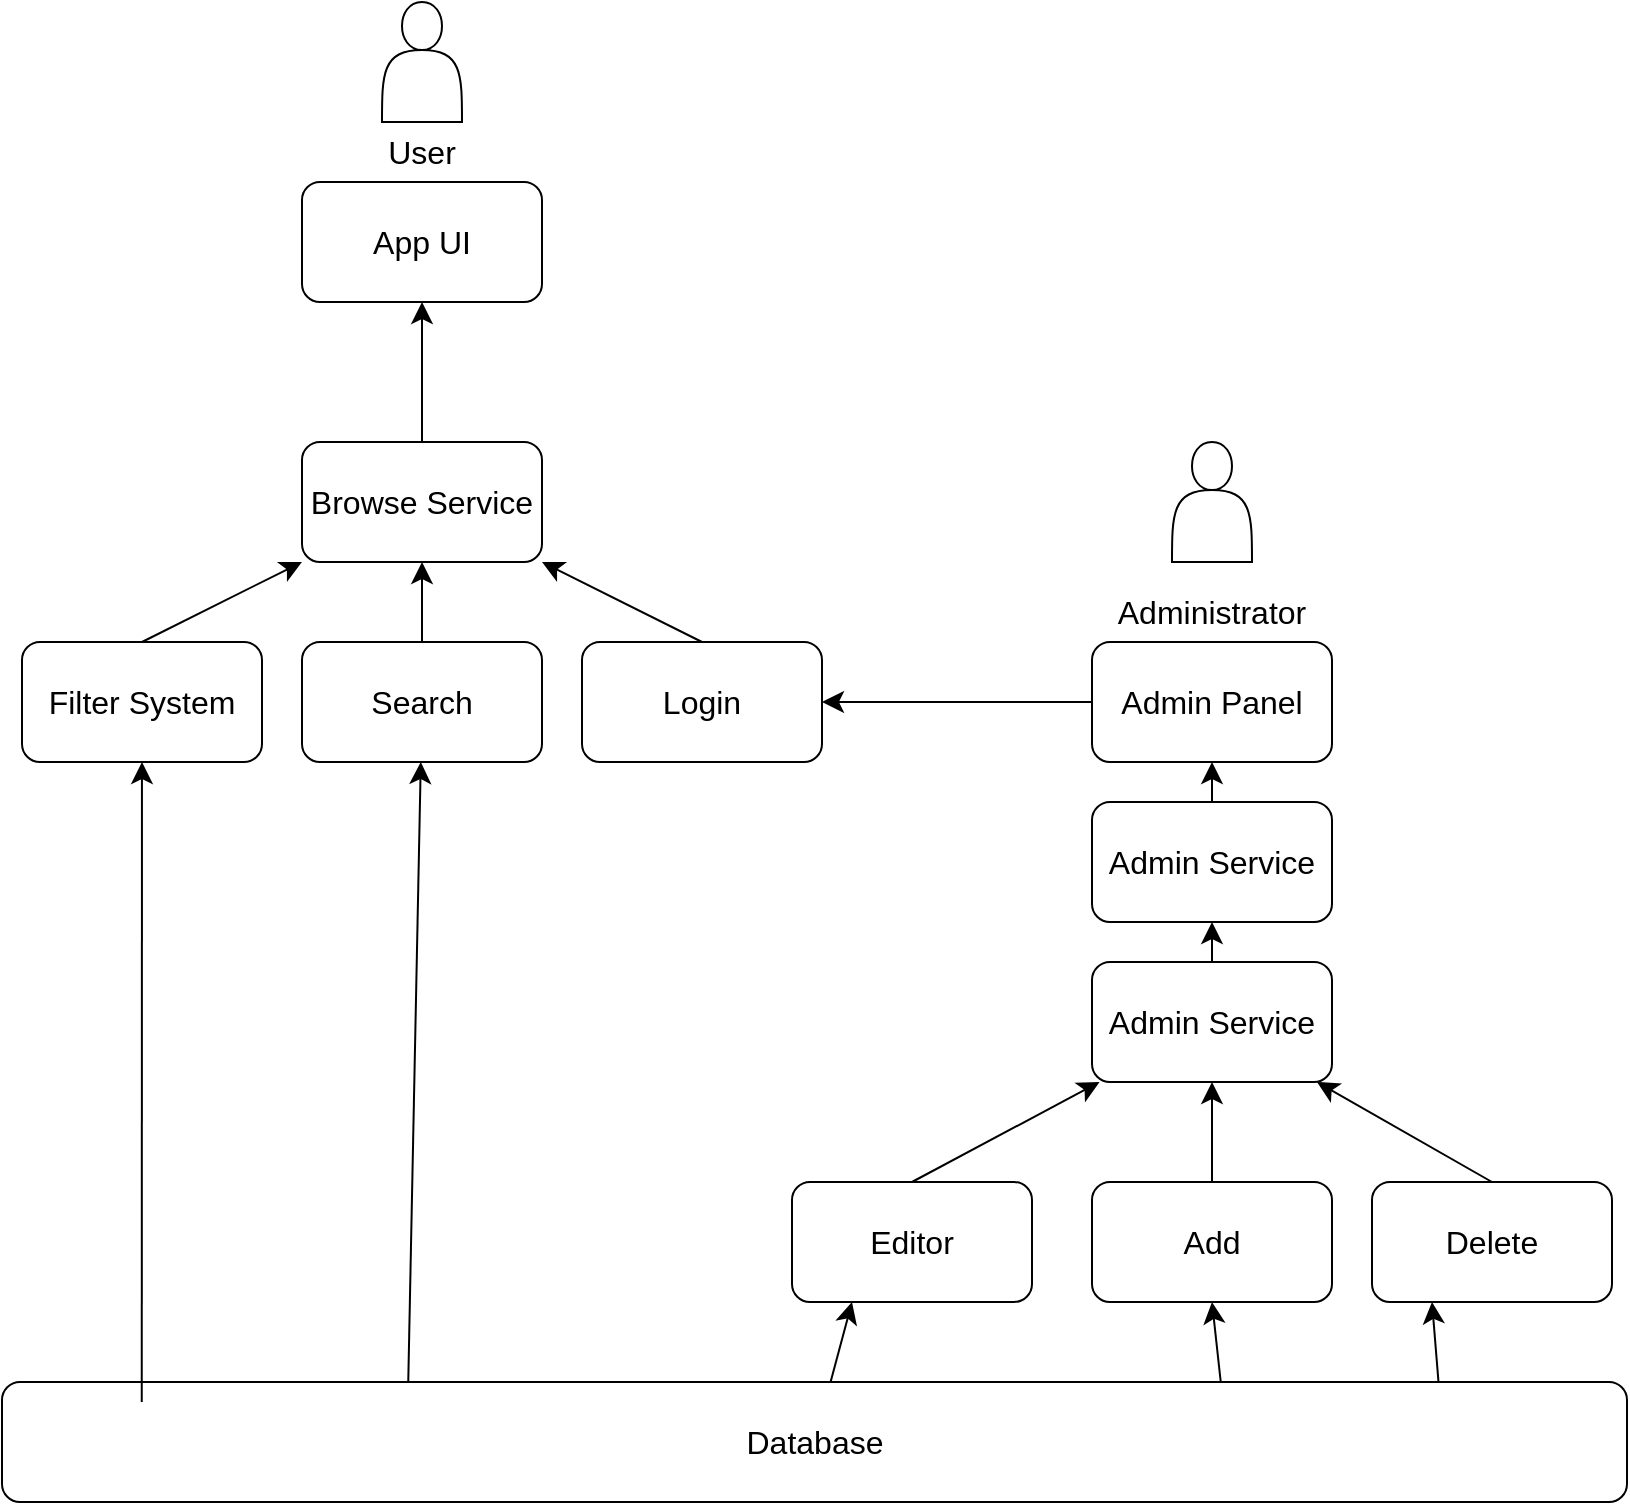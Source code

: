 <mxfile version="22.1.5" type="github">
  <diagram id="C5RBs43oDa-KdzZeNtuy" name="Page-1">
    <mxGraphModel dx="1295" dy="1416" grid="1" gridSize="10" guides="1" tooltips="1" connect="1" arrows="1" fold="1" page="1" pageScale="1" pageWidth="827" pageHeight="1169" math="0" shadow="0">
      <root>
        <mxCell id="WIyWlLk6GJQsqaUBKTNV-0" />
        <mxCell id="WIyWlLk6GJQsqaUBKTNV-1" parent="WIyWlLk6GJQsqaUBKTNV-0" />
        <mxCell id="qgeLAfWknjctyuqNF3rM-0" value="App UI" style="rounded=1;whiteSpace=wrap;html=1;fontSize=16;" vertex="1" parent="WIyWlLk6GJQsqaUBKTNV-1">
          <mxGeometry x="180" y="190" width="120" height="60" as="geometry" />
        </mxCell>
        <mxCell id="qgeLAfWknjctyuqNF3rM-2" value="Browse Service" style="rounded=1;whiteSpace=wrap;html=1;fontSize=16;" vertex="1" parent="WIyWlLk6GJQsqaUBKTNV-1">
          <mxGeometry x="180" y="320" width="120" height="60" as="geometry" />
        </mxCell>
        <mxCell id="qgeLAfWknjctyuqNF3rM-3" value="" style="endArrow=classic;html=1;rounded=0;fontSize=12;startSize=8;endSize=8;curved=1;exitX=0.5;exitY=0;exitDx=0;exitDy=0;" edge="1" parent="WIyWlLk6GJQsqaUBKTNV-1" source="qgeLAfWknjctyuqNF3rM-2" target="qgeLAfWknjctyuqNF3rM-0">
          <mxGeometry width="50" height="50" relative="1" as="geometry">
            <mxPoint x="280" y="400" as="sourcePoint" />
            <mxPoint x="330" y="350" as="targetPoint" />
          </mxGeometry>
        </mxCell>
        <mxCell id="qgeLAfWknjctyuqNF3rM-4" value="Filter System" style="rounded=1;whiteSpace=wrap;html=1;fontSize=16;" vertex="1" parent="WIyWlLk6GJQsqaUBKTNV-1">
          <mxGeometry x="40" y="420" width="120" height="60" as="geometry" />
        </mxCell>
        <mxCell id="qgeLAfWknjctyuqNF3rM-5" value="Search" style="rounded=1;whiteSpace=wrap;html=1;fontSize=16;" vertex="1" parent="WIyWlLk6GJQsqaUBKTNV-1">
          <mxGeometry x="180" y="420" width="120" height="60" as="geometry" />
        </mxCell>
        <mxCell id="qgeLAfWknjctyuqNF3rM-6" value="Login" style="rounded=1;whiteSpace=wrap;html=1;fontSize=16;" vertex="1" parent="WIyWlLk6GJQsqaUBKTNV-1">
          <mxGeometry x="320" y="420" width="120" height="60" as="geometry" />
        </mxCell>
        <mxCell id="qgeLAfWknjctyuqNF3rM-7" value="" style="endArrow=classic;html=1;rounded=0;fontSize=12;startSize=8;endSize=8;curved=1;exitX=0.5;exitY=0;exitDx=0;exitDy=0;" edge="1" parent="WIyWlLk6GJQsqaUBKTNV-1" source="qgeLAfWknjctyuqNF3rM-4" target="qgeLAfWknjctyuqNF3rM-2">
          <mxGeometry width="50" height="50" relative="1" as="geometry">
            <mxPoint x="280" y="400" as="sourcePoint" />
            <mxPoint x="330" y="350" as="targetPoint" />
          </mxGeometry>
        </mxCell>
        <mxCell id="qgeLAfWknjctyuqNF3rM-8" value="" style="endArrow=classic;html=1;rounded=0;fontSize=12;startSize=8;endSize=8;curved=1;exitX=0.5;exitY=0;exitDx=0;exitDy=0;" edge="1" parent="WIyWlLk6GJQsqaUBKTNV-1" source="qgeLAfWknjctyuqNF3rM-5" target="qgeLAfWknjctyuqNF3rM-2">
          <mxGeometry width="50" height="50" relative="1" as="geometry">
            <mxPoint x="110" y="430" as="sourcePoint" />
            <mxPoint x="190" y="390" as="targetPoint" />
          </mxGeometry>
        </mxCell>
        <mxCell id="qgeLAfWknjctyuqNF3rM-9" value="" style="endArrow=classic;html=1;rounded=0;fontSize=12;startSize=8;endSize=8;curved=1;exitX=0.5;exitY=0;exitDx=0;exitDy=0;" edge="1" parent="WIyWlLk6GJQsqaUBKTNV-1" source="qgeLAfWknjctyuqNF3rM-6" target="qgeLAfWknjctyuqNF3rM-2">
          <mxGeometry width="50" height="50" relative="1" as="geometry">
            <mxPoint x="250" y="430" as="sourcePoint" />
            <mxPoint x="250" y="390" as="targetPoint" />
          </mxGeometry>
        </mxCell>
        <mxCell id="qgeLAfWknjctyuqNF3rM-10" value="Database" style="rounded=1;whiteSpace=wrap;html=1;fontSize=16;" vertex="1" parent="WIyWlLk6GJQsqaUBKTNV-1">
          <mxGeometry x="30" y="790" width="812.5" height="60" as="geometry" />
        </mxCell>
        <mxCell id="qgeLAfWknjctyuqNF3rM-11" value="" style="endArrow=classic;html=1;rounded=0;fontSize=12;startSize=8;endSize=8;curved=1;exitX=0.086;exitY=0.167;exitDx=0;exitDy=0;exitPerimeter=0;" edge="1" parent="WIyWlLk6GJQsqaUBKTNV-1" source="qgeLAfWknjctyuqNF3rM-10" target="qgeLAfWknjctyuqNF3rM-4">
          <mxGeometry width="50" height="50" relative="1" as="geometry">
            <mxPoint x="110" y="430" as="sourcePoint" />
            <mxPoint x="190" y="390" as="targetPoint" />
          </mxGeometry>
        </mxCell>
        <mxCell id="qgeLAfWknjctyuqNF3rM-12" value="" style="endArrow=classic;html=1;rounded=0;fontSize=12;startSize=8;endSize=8;curved=1;exitX=0.25;exitY=0;exitDx=0;exitDy=0;" edge="1" parent="WIyWlLk6GJQsqaUBKTNV-1" source="qgeLAfWknjctyuqNF3rM-10" target="qgeLAfWknjctyuqNF3rM-5">
          <mxGeometry width="50" height="50" relative="1" as="geometry">
            <mxPoint x="163" y="550" as="sourcePoint" />
            <mxPoint x="128" y="490" as="targetPoint" />
          </mxGeometry>
        </mxCell>
        <mxCell id="qgeLAfWknjctyuqNF3rM-14" value="Admin Panel" style="rounded=1;whiteSpace=wrap;html=1;fontSize=16;" vertex="1" parent="WIyWlLk6GJQsqaUBKTNV-1">
          <mxGeometry x="575" y="420" width="120" height="60" as="geometry" />
        </mxCell>
        <mxCell id="qgeLAfWknjctyuqNF3rM-19" value="Admin Service" style="rounded=1;whiteSpace=wrap;html=1;fontSize=16;" vertex="1" parent="WIyWlLk6GJQsqaUBKTNV-1">
          <mxGeometry x="575" y="500" width="120" height="60" as="geometry" />
        </mxCell>
        <mxCell id="qgeLAfWknjctyuqNF3rM-20" value="Admin Service" style="rounded=1;whiteSpace=wrap;html=1;fontSize=16;" vertex="1" parent="WIyWlLk6GJQsqaUBKTNV-1">
          <mxGeometry x="575" y="580" width="120" height="60" as="geometry" />
        </mxCell>
        <mxCell id="qgeLAfWknjctyuqNF3rM-21" value="Editor" style="rounded=1;whiteSpace=wrap;html=1;fontSize=16;" vertex="1" parent="WIyWlLk6GJQsqaUBKTNV-1">
          <mxGeometry x="425" y="690" width="120" height="60" as="geometry" />
        </mxCell>
        <mxCell id="qgeLAfWknjctyuqNF3rM-22" value="Add" style="rounded=1;whiteSpace=wrap;html=1;fontSize=16;" vertex="1" parent="WIyWlLk6GJQsqaUBKTNV-1">
          <mxGeometry x="575" y="690" width="120" height="60" as="geometry" />
        </mxCell>
        <mxCell id="qgeLAfWknjctyuqNF3rM-23" value="Delete" style="rounded=1;whiteSpace=wrap;html=1;fontSize=16;" vertex="1" parent="WIyWlLk6GJQsqaUBKTNV-1">
          <mxGeometry x="715" y="690" width="120" height="60" as="geometry" />
        </mxCell>
        <mxCell id="qgeLAfWknjctyuqNF3rM-24" value="" style="endArrow=classic;html=1;rounded=0;fontSize=12;startSize=8;endSize=8;curved=1;entryX=0.25;entryY=1;entryDx=0;entryDy=0;" edge="1" parent="WIyWlLk6GJQsqaUBKTNV-1" source="qgeLAfWknjctyuqNF3rM-10" target="qgeLAfWknjctyuqNF3rM-21">
          <mxGeometry width="50" height="50" relative="1" as="geometry">
            <mxPoint x="510" y="490" as="sourcePoint" />
            <mxPoint x="500" y="680" as="targetPoint" />
          </mxGeometry>
        </mxCell>
        <mxCell id="qgeLAfWknjctyuqNF3rM-26" value="" style="endArrow=classic;html=1;rounded=0;fontSize=12;startSize=8;endSize=8;curved=1;entryX=0.5;entryY=1;entryDx=0;entryDy=0;exitX=0.75;exitY=0;exitDx=0;exitDy=0;" edge="1" parent="WIyWlLk6GJQsqaUBKTNV-1" source="qgeLAfWknjctyuqNF3rM-10" target="qgeLAfWknjctyuqNF3rM-22">
          <mxGeometry width="50" height="50" relative="1" as="geometry">
            <mxPoint x="310" y="675" as="sourcePoint" />
            <mxPoint x="560" y="570" as="targetPoint" />
          </mxGeometry>
        </mxCell>
        <mxCell id="qgeLAfWknjctyuqNF3rM-27" value="" style="endArrow=classic;html=1;rounded=0;fontSize=12;startSize=8;endSize=8;curved=1;entryX=0.25;entryY=1;entryDx=0;entryDy=0;exitX=0.884;exitY=0;exitDx=0;exitDy=0;exitPerimeter=0;" edge="1" parent="WIyWlLk6GJQsqaUBKTNV-1" source="qgeLAfWknjctyuqNF3rM-10" target="qgeLAfWknjctyuqNF3rM-23">
          <mxGeometry width="50" height="50" relative="1" as="geometry">
            <mxPoint x="310" y="680" as="sourcePoint" />
            <mxPoint x="680" y="560" as="targetPoint" />
          </mxGeometry>
        </mxCell>
        <mxCell id="qgeLAfWknjctyuqNF3rM-28" value="" style="endArrow=classic;html=1;rounded=0;fontSize=12;startSize=8;endSize=8;curved=1;entryX=0.5;entryY=1;entryDx=0;entryDy=0;" edge="1" parent="WIyWlLk6GJQsqaUBKTNV-1" source="qgeLAfWknjctyuqNF3rM-22" target="qgeLAfWknjctyuqNF3rM-20">
          <mxGeometry width="50" height="50" relative="1" as="geometry">
            <mxPoint x="404" y="890" as="sourcePoint" />
            <mxPoint x="465" y="760" as="targetPoint" />
          </mxGeometry>
        </mxCell>
        <mxCell id="qgeLAfWknjctyuqNF3rM-29" value="" style="endArrow=classic;html=1;rounded=0;fontSize=12;startSize=8;endSize=8;curved=1;exitX=0.5;exitY=0;exitDx=0;exitDy=0;" edge="1" parent="WIyWlLk6GJQsqaUBKTNV-1" source="qgeLAfWknjctyuqNF3rM-21" target="qgeLAfWknjctyuqNF3rM-20">
          <mxGeometry width="50" height="50" relative="1" as="geometry">
            <mxPoint x="645" y="700" as="sourcePoint" />
            <mxPoint x="645" y="650" as="targetPoint" />
          </mxGeometry>
        </mxCell>
        <mxCell id="qgeLAfWknjctyuqNF3rM-30" value="" style="endArrow=classic;html=1;rounded=0;fontSize=12;startSize=8;endSize=8;curved=1;exitX=0.5;exitY=0;exitDx=0;exitDy=0;" edge="1" parent="WIyWlLk6GJQsqaUBKTNV-1" source="qgeLAfWknjctyuqNF3rM-23" target="qgeLAfWknjctyuqNF3rM-20">
          <mxGeometry width="50" height="50" relative="1" as="geometry">
            <mxPoint x="495" y="700" as="sourcePoint" />
            <mxPoint x="589" y="650" as="targetPoint" />
          </mxGeometry>
        </mxCell>
        <mxCell id="qgeLAfWknjctyuqNF3rM-31" value="" style="endArrow=classic;html=1;rounded=0;fontSize=12;startSize=8;endSize=8;curved=1;exitX=0.5;exitY=0;exitDx=0;exitDy=0;" edge="1" parent="WIyWlLk6GJQsqaUBKTNV-1" source="qgeLAfWknjctyuqNF3rM-20" target="qgeLAfWknjctyuqNF3rM-19">
          <mxGeometry width="50" height="50" relative="1" as="geometry">
            <mxPoint x="785" y="700" as="sourcePoint" />
            <mxPoint x="698" y="650" as="targetPoint" />
          </mxGeometry>
        </mxCell>
        <mxCell id="qgeLAfWknjctyuqNF3rM-32" value="" style="endArrow=classic;html=1;rounded=0;fontSize=12;startSize=8;endSize=8;curved=1;" edge="1" parent="WIyWlLk6GJQsqaUBKTNV-1" source="qgeLAfWknjctyuqNF3rM-19" target="qgeLAfWknjctyuqNF3rM-14">
          <mxGeometry width="50" height="50" relative="1" as="geometry">
            <mxPoint x="645" y="590" as="sourcePoint" />
            <mxPoint x="645" y="560" as="targetPoint" />
          </mxGeometry>
        </mxCell>
        <mxCell id="qgeLAfWknjctyuqNF3rM-33" value="" style="endArrow=classic;html=1;rounded=0;fontSize=12;startSize=8;endSize=8;curved=1;exitX=0;exitY=0.5;exitDx=0;exitDy=0;entryX=1;entryY=0.5;entryDx=0;entryDy=0;" edge="1" parent="WIyWlLk6GJQsqaUBKTNV-1" source="qgeLAfWknjctyuqNF3rM-14" target="qgeLAfWknjctyuqNF3rM-6">
          <mxGeometry width="50" height="50" relative="1" as="geometry">
            <mxPoint x="410" y="480" as="sourcePoint" />
            <mxPoint x="460" y="430" as="targetPoint" />
          </mxGeometry>
        </mxCell>
        <mxCell id="qgeLAfWknjctyuqNF3rM-37" value="" style="shape=actor;whiteSpace=wrap;html=1;fontSize=16;" vertex="1" parent="WIyWlLk6GJQsqaUBKTNV-1">
          <mxGeometry x="220" y="100" width="40" height="60" as="geometry" />
        </mxCell>
        <mxCell id="qgeLAfWknjctyuqNF3rM-38" value="" style="shape=actor;whiteSpace=wrap;html=1;fontSize=16;" vertex="1" parent="WIyWlLk6GJQsqaUBKTNV-1">
          <mxGeometry x="615" y="320" width="40" height="60" as="geometry" />
        </mxCell>
        <mxCell id="qgeLAfWknjctyuqNF3rM-39" value="User" style="text;html=1;strokeColor=none;fillColor=none;align=center;verticalAlign=middle;whiteSpace=wrap;rounded=0;fontSize=16;" vertex="1" parent="WIyWlLk6GJQsqaUBKTNV-1">
          <mxGeometry x="210" y="160" width="60" height="30" as="geometry" />
        </mxCell>
        <mxCell id="qgeLAfWknjctyuqNF3rM-40" value="Administrator" style="text;html=1;strokeColor=none;fillColor=none;align=center;verticalAlign=middle;whiteSpace=wrap;rounded=0;fontSize=16;" vertex="1" parent="WIyWlLk6GJQsqaUBKTNV-1">
          <mxGeometry x="605" y="390" width="60" height="30" as="geometry" />
        </mxCell>
      </root>
    </mxGraphModel>
  </diagram>
</mxfile>
